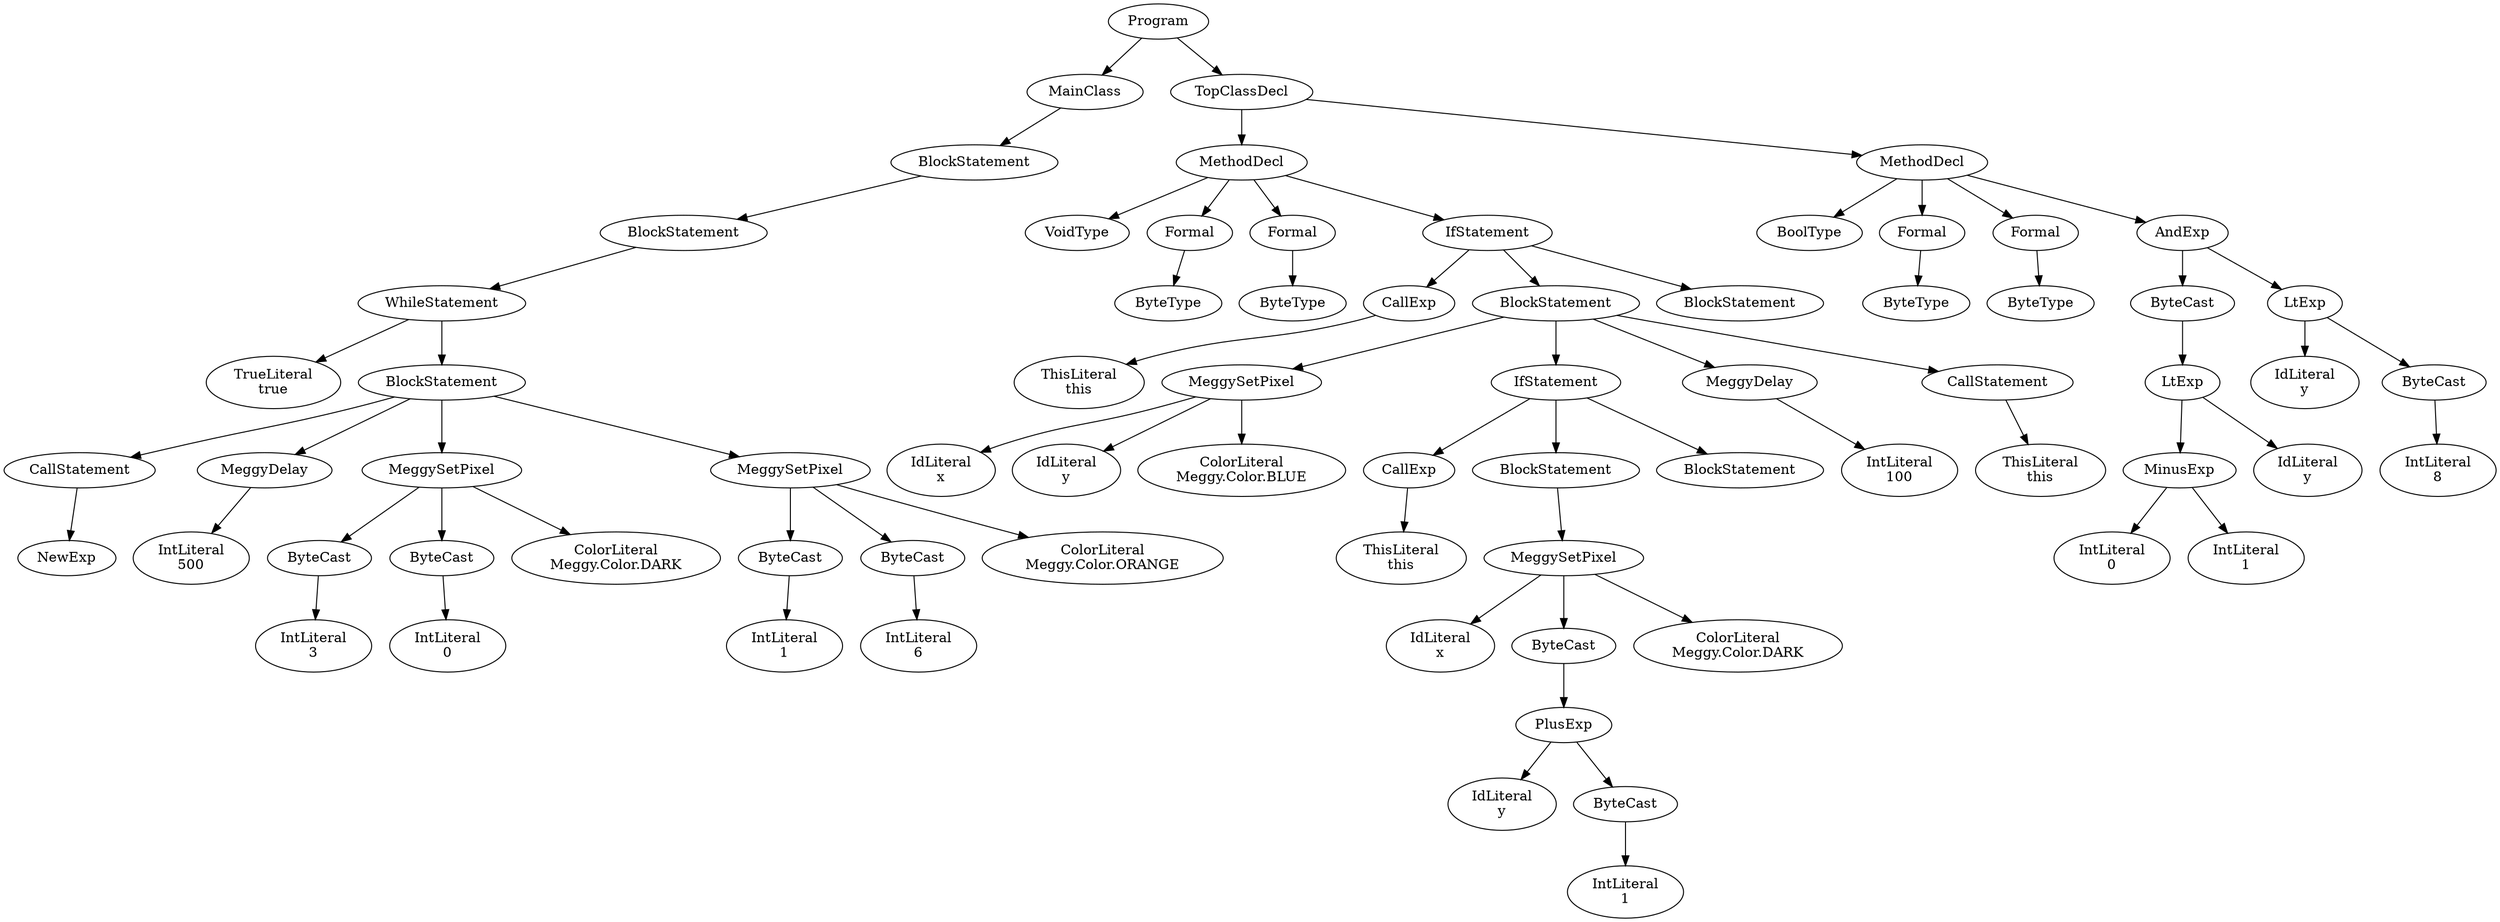 digraph ASTGraph {
0 [ label="Program" ];
1 [ label="MainClass" ];
0 -> 1
2 [ label="BlockStatement" ];
1 -> 2
3 [ label="BlockStatement" ];
2 -> 3
4 [ label="WhileStatement" ];
3 -> 4
5 [ label="TrueLiteral\ntrue" ];
4 -> 5
6 [ label="BlockStatement" ];
4 -> 6
7 [ label="CallStatement" ];
6 -> 7
8 [ label="NewExp" ];
7 -> 8
9 [ label="MeggyDelay" ];
6 -> 9
10 [ label="IntLiteral\n500" ];
9 -> 10
11 [ label="MeggySetPixel" ];
6 -> 11
12 [ label="ByteCast" ];
11 -> 12
13 [ label="IntLiteral\n3" ];
12 -> 13
14 [ label="ByteCast" ];
11 -> 14
15 [ label="IntLiteral\n0" ];
14 -> 15
16 [ label="ColorLiteral\nMeggy.Color.DARK" ];
11 -> 16
17 [ label="MeggySetPixel" ];
6 -> 17
18 [ label="ByteCast" ];
17 -> 18
19 [ label="IntLiteral\n1" ];
18 -> 19
20 [ label="ByteCast" ];
17 -> 20
21 [ label="IntLiteral\n6" ];
20 -> 21
22 [ label="ColorLiteral\nMeggy.Color.ORANGE" ];
17 -> 22
23 [ label="TopClassDecl" ];
0 -> 23
24 [ label="MethodDecl" ];
23 -> 24
25 [ label="VoidType" ];
24 -> 25
26 [ label="Formal" ];
24 -> 26
27 [ label="ByteType" ];
26 -> 27
28 [ label="Formal" ];
24 -> 28
29 [ label="ByteType" ];
28 -> 29
30 [ label="IfStatement" ];
24 -> 30
31 [ label="CallExp" ];
30 -> 31
32 [ label="ThisLiteral\nthis" ];
31 -> 32
33 [ label="BlockStatement" ];
30 -> 33
34 [ label="MeggySetPixel" ];
33 -> 34
35 [ label="IdLiteral\nx" ];
34 -> 35
36 [ label="IdLiteral\ny" ];
34 -> 36
37 [ label="ColorLiteral\nMeggy.Color.BLUE" ];
34 -> 37
38 [ label="IfStatement" ];
33 -> 38
39 [ label="CallExp" ];
38 -> 39
40 [ label="ThisLiteral\nthis" ];
39 -> 40
41 [ label="BlockStatement" ];
38 -> 41
42 [ label="MeggySetPixel" ];
41 -> 42
43 [ label="IdLiteral\nx" ];
42 -> 43
44 [ label="ByteCast" ];
42 -> 44
45 [ label="PlusExp" ];
44 -> 45
46 [ label="IdLiteral\ny" ];
45 -> 46
47 [ label="ByteCast" ];
45 -> 47
48 [ label="IntLiteral\n1" ];
47 -> 48
49 [ label="ColorLiteral\nMeggy.Color.DARK" ];
42 -> 49
50 [ label="BlockStatement" ];
38 -> 50
51 [ label="MeggyDelay" ];
33 -> 51
52 [ label="IntLiteral\n100" ];
51 -> 52
53 [ label="CallStatement" ];
33 -> 53
54 [ label="ThisLiteral\nthis" ];
53 -> 54
55 [ label="BlockStatement" ];
30 -> 55
56 [ label="MethodDecl" ];
23 -> 56
57 [ label="BoolType" ];
56 -> 57
58 [ label="Formal" ];
56 -> 58
59 [ label="ByteType" ];
58 -> 59
60 [ label="Formal" ];
56 -> 60
61 [ label="ByteType" ];
60 -> 61
62 [ label="AndExp" ];
56 -> 62
63 [ label="ByteCast" ];
62 -> 63
64 [ label="LtExp" ];
63 -> 64
65 [ label="MinusExp" ];
64 -> 65
66 [ label="IntLiteral\n0" ];
65 -> 66
67 [ label="IntLiteral\n1" ];
65 -> 67
68 [ label="IdLiteral\ny" ];
64 -> 68
69 [ label="LtExp" ];
62 -> 69
70 [ label="IdLiteral\ny" ];
69 -> 70
71 [ label="ByteCast" ];
69 -> 71
72 [ label="IntLiteral\n8" ];
71 -> 72
}
